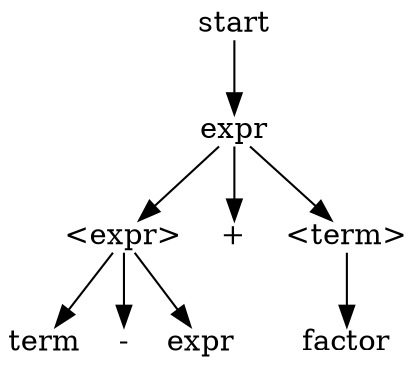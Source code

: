digraph Derivation {

    node [shape=plain];

    n1 [label="start"];
    n2 [label="expr"];
    n1 -> n2;

    n3 [label="\<expr\>"];
    n2 -> n3;

    n4 [label="+"];
    n2 -> n4;

    n5 [label="\<term\>"];
    n2 -> n5;

    n6 [label="term"];
    n3 -> n6;

    n7 [label="-"];
    n3 -> n7;

    n8 [label="expr"];
    n3 -> n8;

    n9 [label="factor"];
    n5 -> n9;

}
